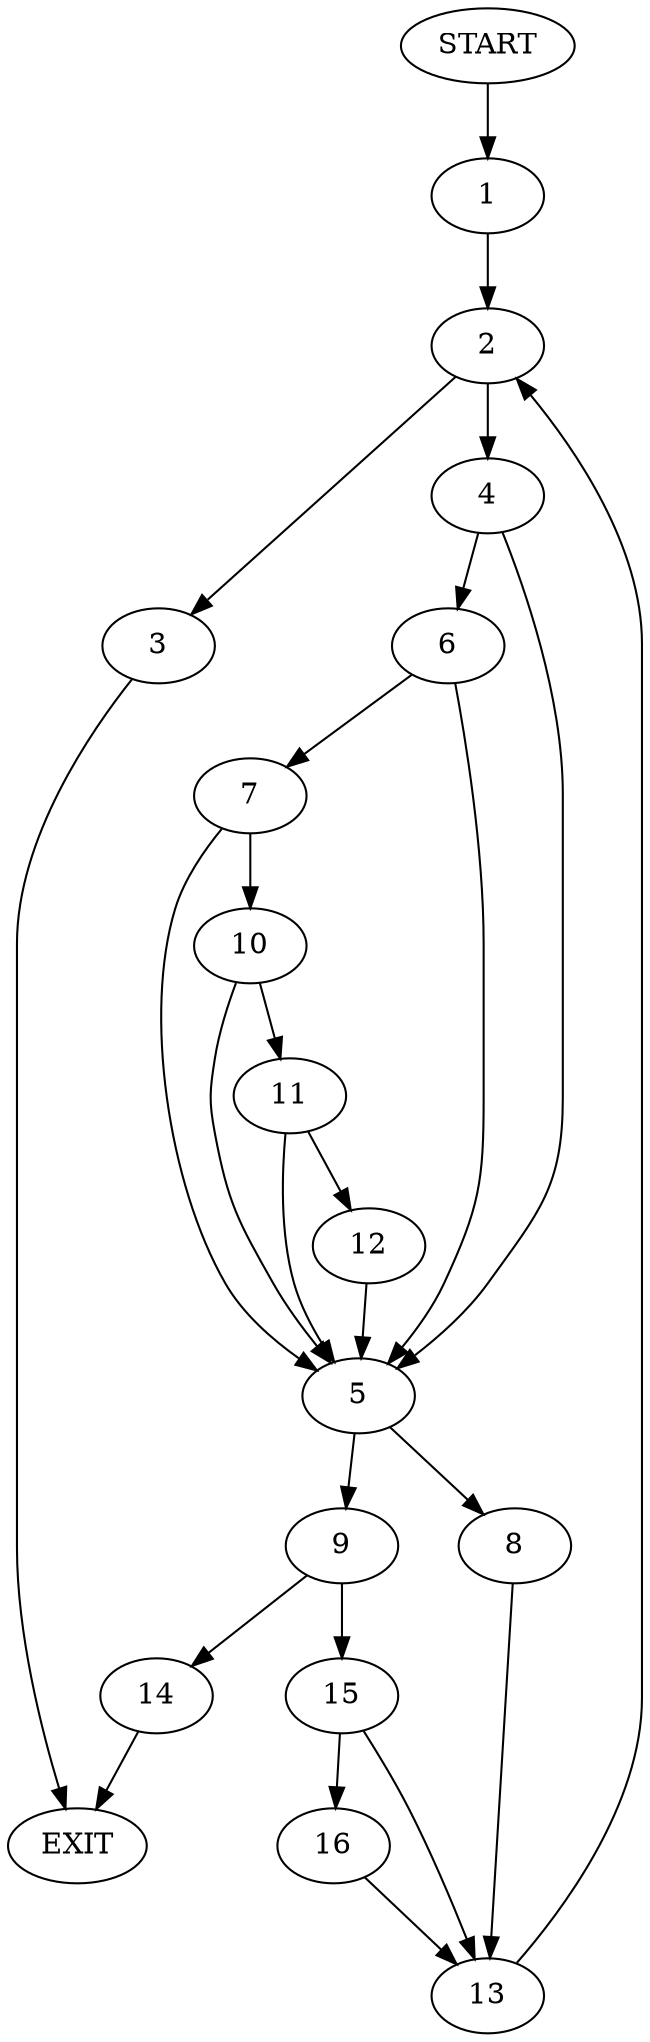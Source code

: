 digraph {
0 [label="START"]
17 [label="EXIT"]
0 -> 1
1 -> 2
2 -> 3
2 -> 4
4 -> 5
4 -> 6
3 -> 17
6 -> 5
6 -> 7
5 -> 8
5 -> 9
7 -> 10
7 -> 5
10 -> 11
10 -> 5
11 -> 12
11 -> 5
12 -> 5
8 -> 13
9 -> 14
9 -> 15
13 -> 2
14 -> 17
15 -> 16
15 -> 13
16 -> 13
}
